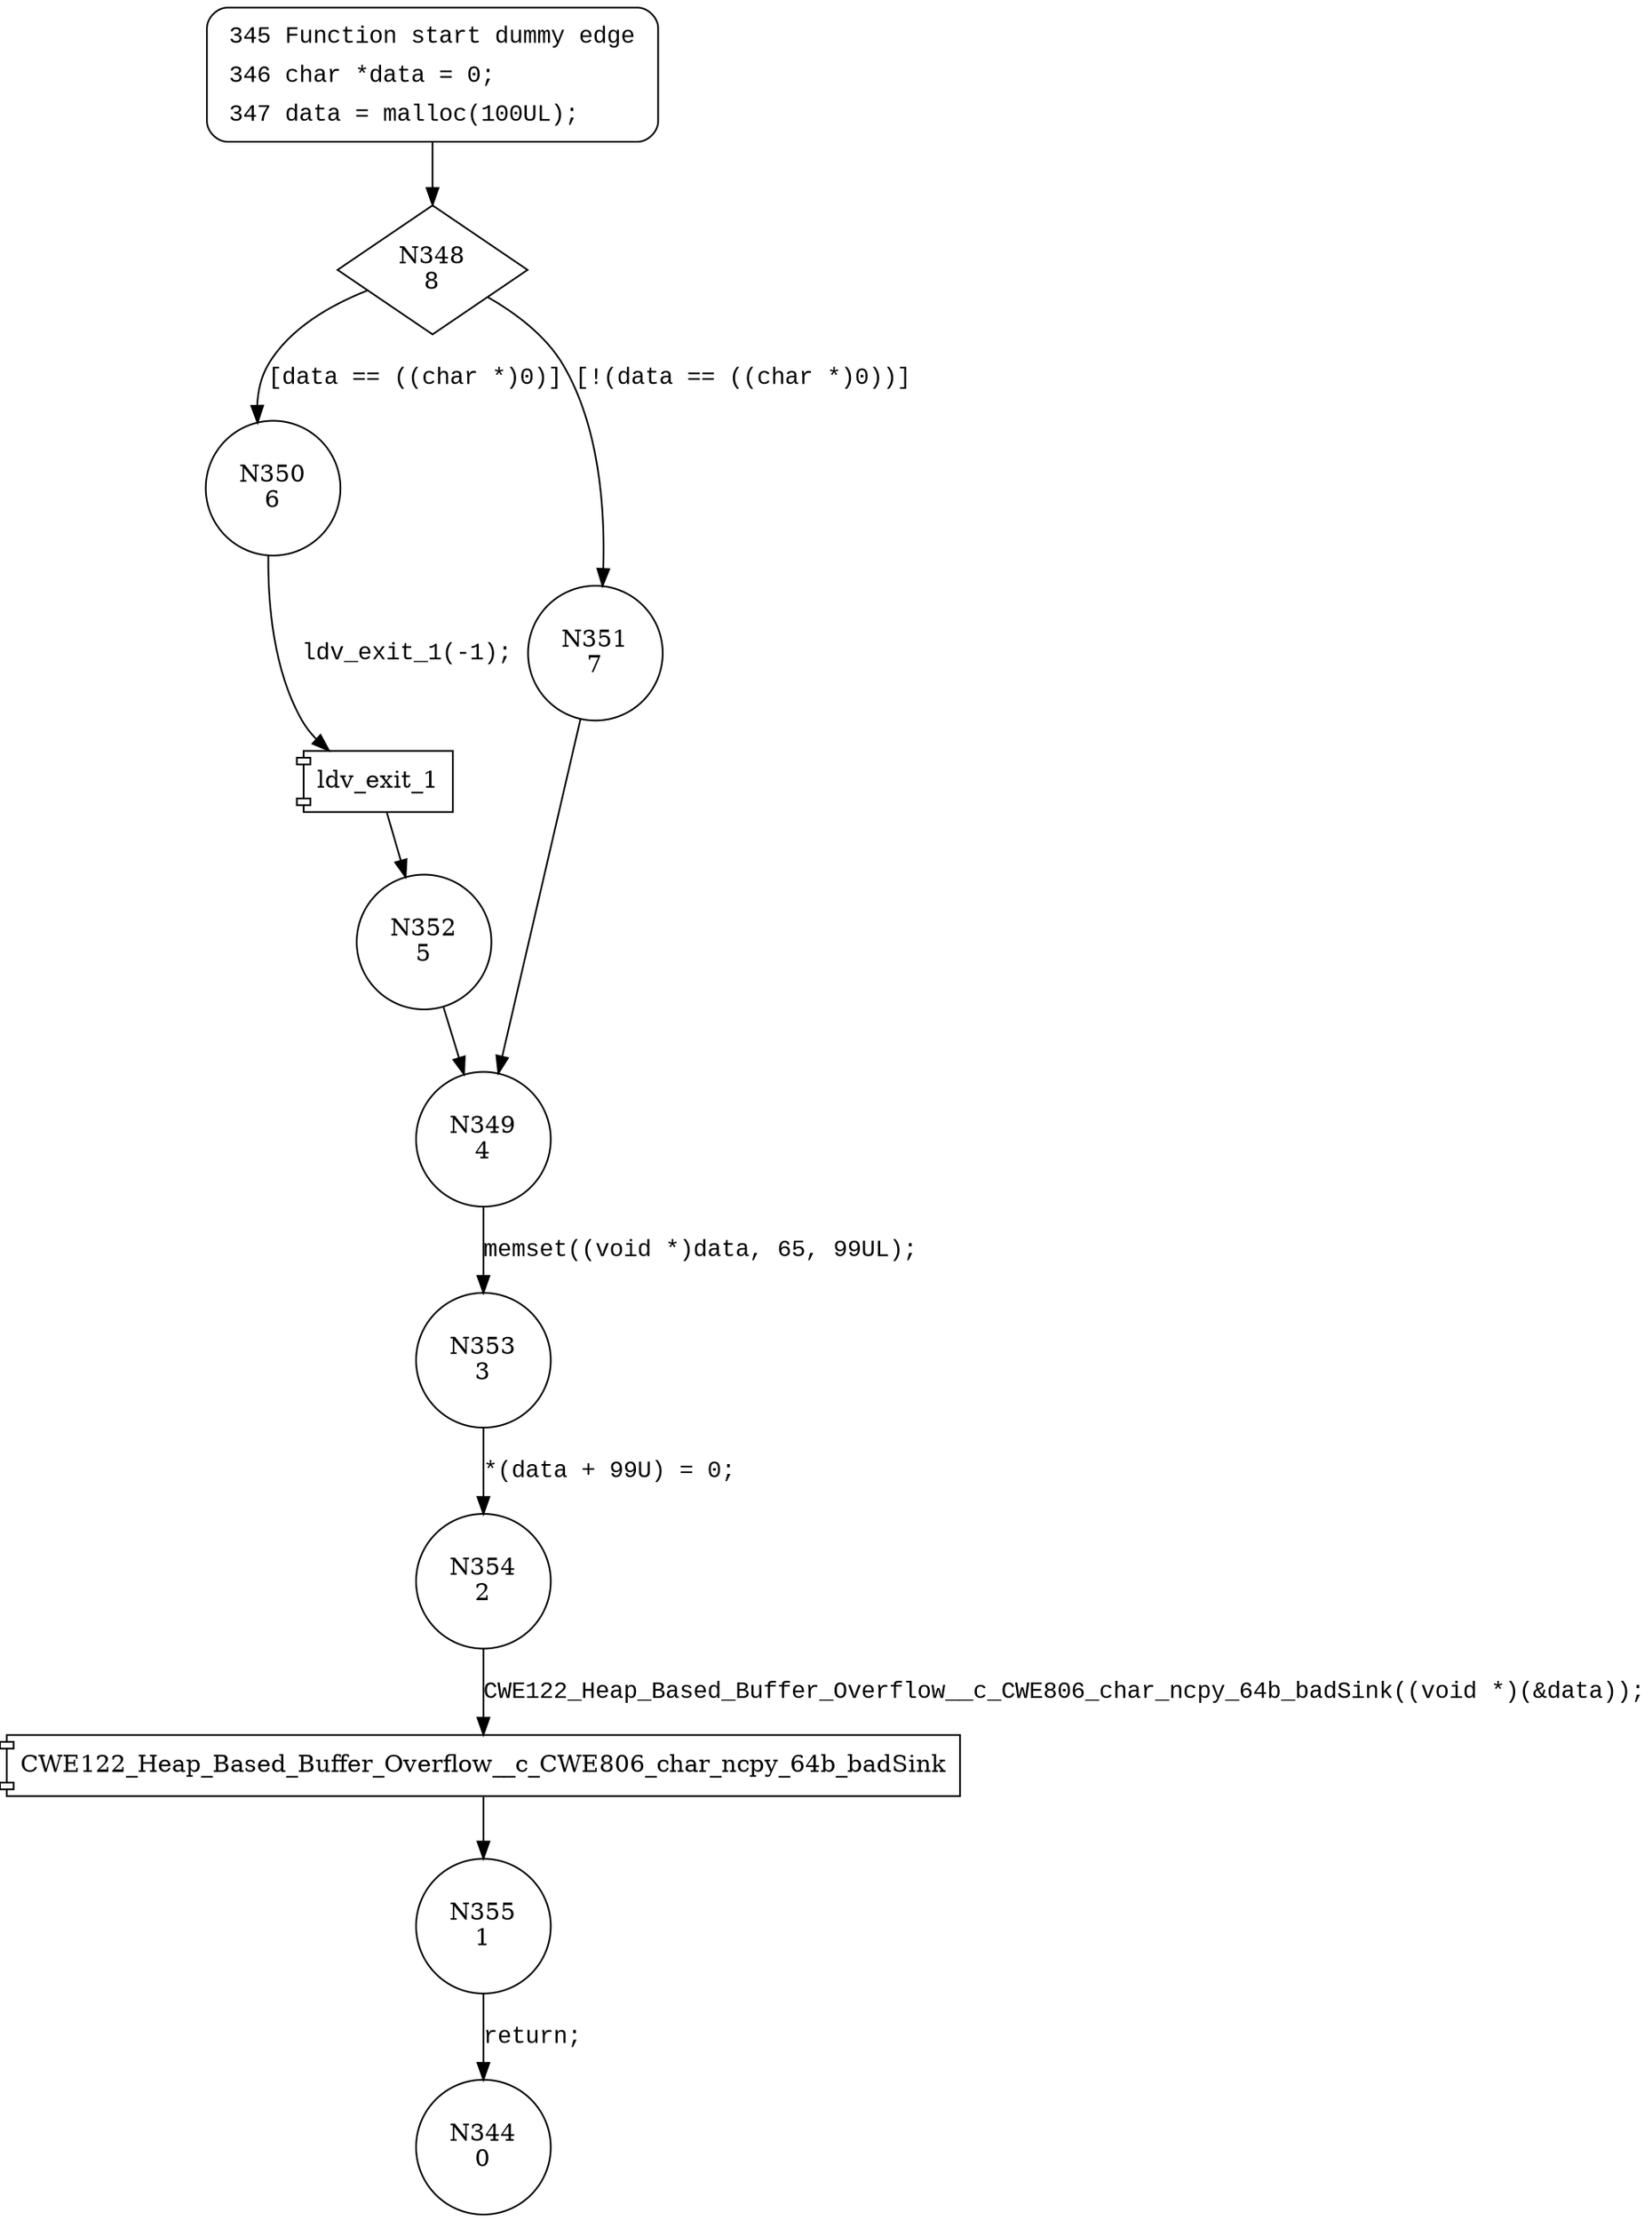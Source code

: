 digraph CWE122_Heap_Based_Buffer_Overflow__c_CWE806_char_ncpy_64_bad {
348 [shape="diamond" label="N348\n8"]
350 [shape="circle" label="N350\n6"]
351 [shape="circle" label="N351\n7"]
349 [shape="circle" label="N349\n4"]
353 [shape="circle" label="N353\n3"]
354 [shape="circle" label="N354\n2"]
355 [shape="circle" label="N355\n1"]
352 [shape="circle" label="N352\n5"]
344 [shape="circle" label="N344\n0"]
345 [style="filled,bold" penwidth="1" fillcolor="white" fontname="Courier New" shape="Mrecord" label=<<table border="0" cellborder="0" cellpadding="3" bgcolor="white"><tr><td align="right">345</td><td align="left">Function start dummy edge</td></tr><tr><td align="right">346</td><td align="left">char *data = 0;</td></tr><tr><td align="right">347</td><td align="left">data = malloc(100UL);</td></tr></table>>]
345 -> 348[label=""]
348 -> 350 [label="[data == ((char *)0)]" fontname="Courier New"]
348 -> 351 [label="[!(data == ((char *)0))]" fontname="Courier New"]
349 -> 353 [label="memset((void *)data, 65, 99UL);" fontname="Courier New"]
100023 [shape="component" label="CWE122_Heap_Based_Buffer_Overflow__c_CWE806_char_ncpy_64b_badSink"]
354 -> 100023 [label="CWE122_Heap_Based_Buffer_Overflow__c_CWE806_char_ncpy_64b_badSink((void *)(&data));" fontname="Courier New"]
100023 -> 355 [label="" fontname="Courier New"]
100024 [shape="component" label="ldv_exit_1"]
350 -> 100024 [label="ldv_exit_1(-1);" fontname="Courier New"]
100024 -> 352 [label="" fontname="Courier New"]
351 -> 349 [label="" fontname="Courier New"]
353 -> 354 [label="*(data + 99U) = 0;" fontname="Courier New"]
355 -> 344 [label="return;" fontname="Courier New"]
352 -> 349 [label="" fontname="Courier New"]
}